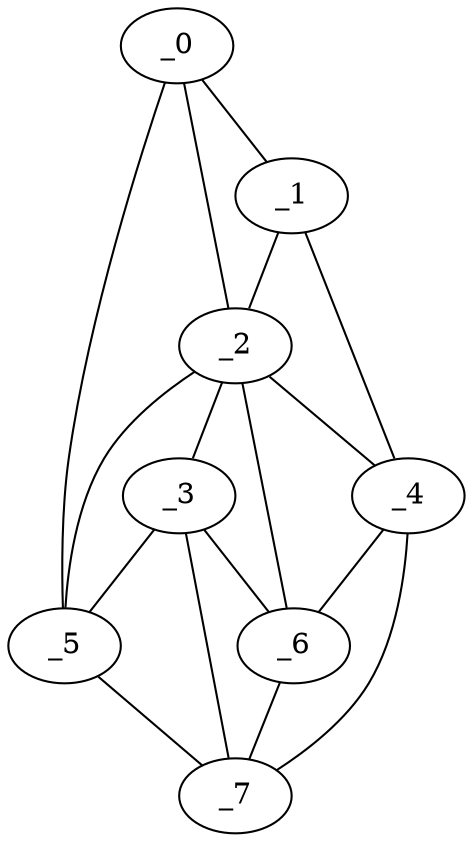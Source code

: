graph "obj11__330.gxl" {
	_0	 [x=54,
		y=25];
	_1	 [x=55,
		y=49];
	_0 -- _1	 [valence=1];
	_2	 [x=103,
		y=37];
	_0 -- _2	 [valence=2];
	_5	 [x=115,
		y=31];
	_0 -- _5	 [valence=1];
	_1 -- _2	 [valence=2];
	_4	 [x=113,
		y=66];
	_1 -- _4	 [valence=1];
	_3	 [x=112,
		y=36];
	_2 -- _3	 [valence=2];
	_2 -- _4	 [valence=2];
	_2 -- _5	 [valence=2];
	_6	 [x=116,
		y=56];
	_2 -- _6	 [valence=2];
	_3 -- _5	 [valence=2];
	_3 -- _6	 [valence=2];
	_7	 [x=125,
		y=33];
	_3 -- _7	 [valence=2];
	_4 -- _6	 [valence=1];
	_4 -- _7	 [valence=1];
	_5 -- _7	 [valence=1];
	_6 -- _7	 [valence=1];
}
